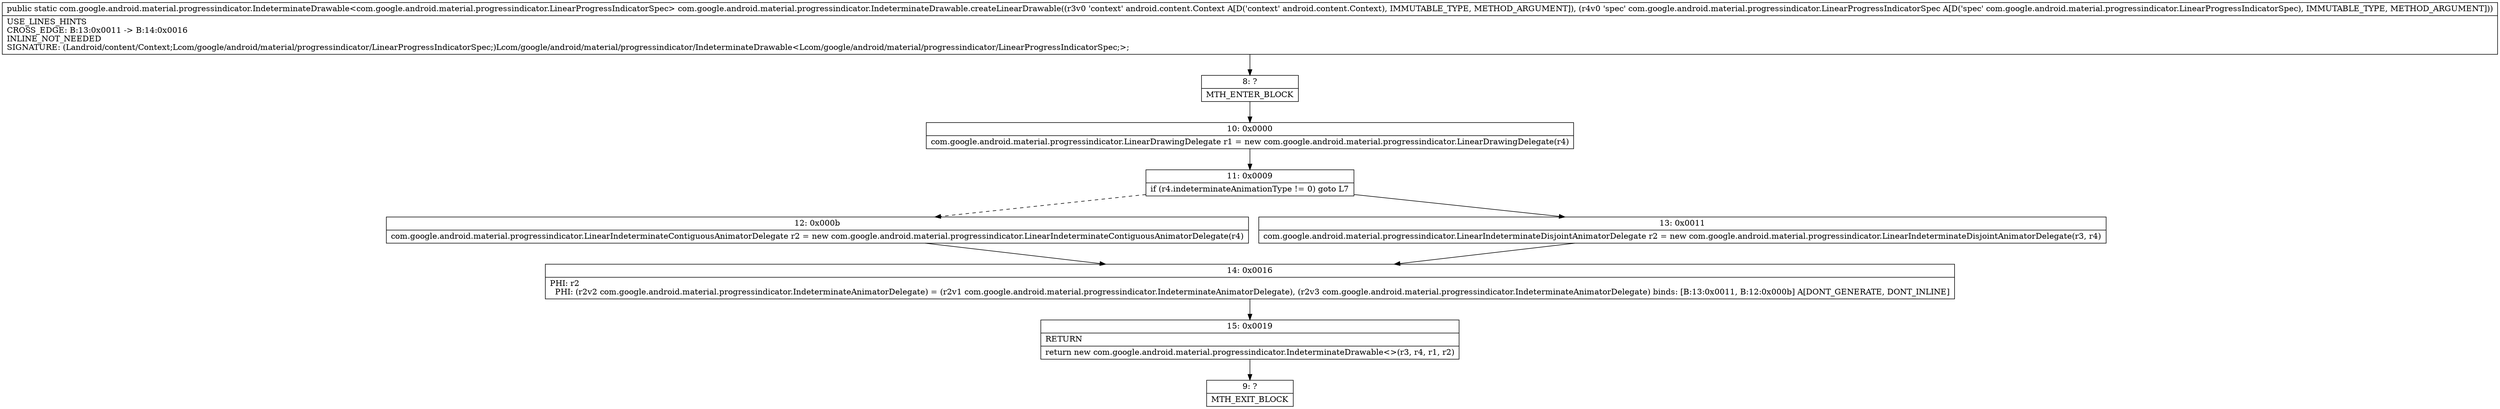 digraph "CFG forcom.google.android.material.progressindicator.IndeterminateDrawable.createLinearDrawable(Landroid\/content\/Context;Lcom\/google\/android\/material\/progressindicator\/LinearProgressIndicatorSpec;)Lcom\/google\/android\/material\/progressindicator\/IndeterminateDrawable;" {
Node_8 [shape=record,label="{8\:\ ?|MTH_ENTER_BLOCK\l}"];
Node_10 [shape=record,label="{10\:\ 0x0000|com.google.android.material.progressindicator.LinearDrawingDelegate r1 = new com.google.android.material.progressindicator.LinearDrawingDelegate(r4)\l}"];
Node_11 [shape=record,label="{11\:\ 0x0009|if (r4.indeterminateAnimationType != 0) goto L7\l}"];
Node_12 [shape=record,label="{12\:\ 0x000b|com.google.android.material.progressindicator.LinearIndeterminateContiguousAnimatorDelegate r2 = new com.google.android.material.progressindicator.LinearIndeterminateContiguousAnimatorDelegate(r4)\l}"];
Node_14 [shape=record,label="{14\:\ 0x0016|PHI: r2 \l  PHI: (r2v2 com.google.android.material.progressindicator.IndeterminateAnimatorDelegate) = (r2v1 com.google.android.material.progressindicator.IndeterminateAnimatorDelegate), (r2v3 com.google.android.material.progressindicator.IndeterminateAnimatorDelegate) binds: [B:13:0x0011, B:12:0x000b] A[DONT_GENERATE, DONT_INLINE]\l}"];
Node_15 [shape=record,label="{15\:\ 0x0019|RETURN\l|return new com.google.android.material.progressindicator.IndeterminateDrawable\<\>(r3, r4, r1, r2)\l}"];
Node_9 [shape=record,label="{9\:\ ?|MTH_EXIT_BLOCK\l}"];
Node_13 [shape=record,label="{13\:\ 0x0011|com.google.android.material.progressindicator.LinearIndeterminateDisjointAnimatorDelegate r2 = new com.google.android.material.progressindicator.LinearIndeterminateDisjointAnimatorDelegate(r3, r4)\l}"];
MethodNode[shape=record,label="{public static com.google.android.material.progressindicator.IndeterminateDrawable\<com.google.android.material.progressindicator.LinearProgressIndicatorSpec\> com.google.android.material.progressindicator.IndeterminateDrawable.createLinearDrawable((r3v0 'context' android.content.Context A[D('context' android.content.Context), IMMUTABLE_TYPE, METHOD_ARGUMENT]), (r4v0 'spec' com.google.android.material.progressindicator.LinearProgressIndicatorSpec A[D('spec' com.google.android.material.progressindicator.LinearProgressIndicatorSpec), IMMUTABLE_TYPE, METHOD_ARGUMENT]))  | USE_LINES_HINTS\lCROSS_EDGE: B:13:0x0011 \-\> B:14:0x0016\lINLINE_NOT_NEEDED\lSIGNATURE: (Landroid\/content\/Context;Lcom\/google\/android\/material\/progressindicator\/LinearProgressIndicatorSpec;)Lcom\/google\/android\/material\/progressindicator\/IndeterminateDrawable\<Lcom\/google\/android\/material\/progressindicator\/LinearProgressIndicatorSpec;\>;\l}"];
MethodNode -> Node_8;Node_8 -> Node_10;
Node_10 -> Node_11;
Node_11 -> Node_12[style=dashed];
Node_11 -> Node_13;
Node_12 -> Node_14;
Node_14 -> Node_15;
Node_15 -> Node_9;
Node_13 -> Node_14;
}

